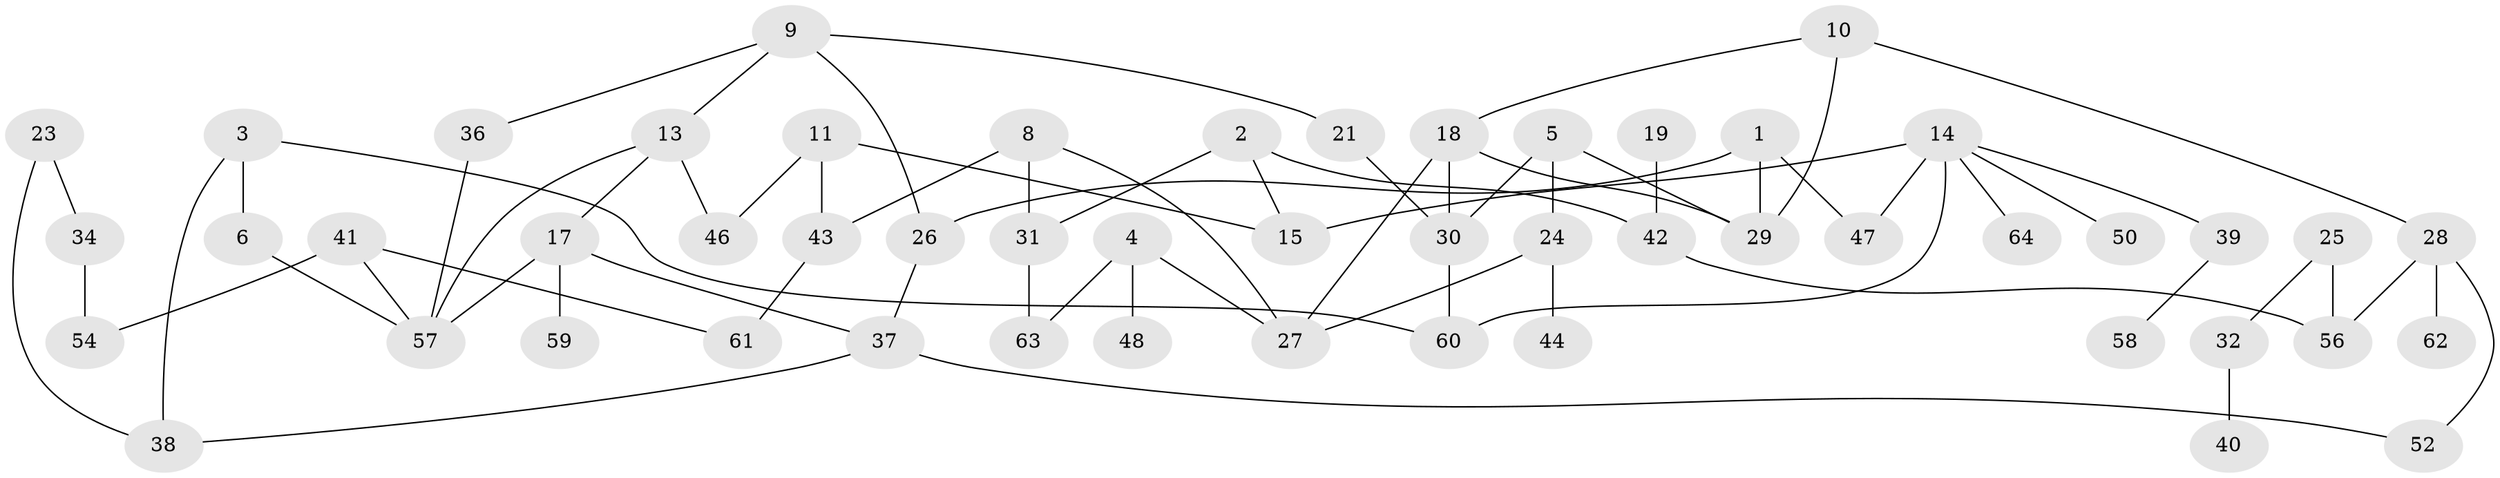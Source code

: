 // original degree distribution, {3: 0.2336448598130841, 0: 0.102803738317757, 1: 0.2897196261682243, 5: 0.04672897196261682, 4: 0.08411214953271028, 2: 0.2336448598130841, 7: 0.009345794392523364}
// Generated by graph-tools (version 1.1) at 2025/48/03/04/25 22:48:20]
// undirected, 52 vertices, 69 edges
graph export_dot {
  node [color=gray90,style=filled];
  1;
  2;
  3;
  4;
  5;
  6;
  8;
  9;
  10;
  11;
  13;
  14;
  15;
  17;
  18;
  19;
  21;
  23;
  24;
  25;
  26;
  27;
  28;
  29;
  30;
  31;
  32;
  34;
  36;
  37;
  38;
  39;
  40;
  41;
  42;
  43;
  44;
  46;
  47;
  48;
  50;
  52;
  54;
  56;
  57;
  58;
  59;
  60;
  61;
  62;
  63;
  64;
  1 -- 26 [weight=1.0];
  1 -- 29 [weight=1.0];
  1 -- 47 [weight=1.0];
  2 -- 15 [weight=1.0];
  2 -- 31 [weight=1.0];
  2 -- 42 [weight=1.0];
  3 -- 6 [weight=1.0];
  3 -- 38 [weight=1.0];
  3 -- 60 [weight=1.0];
  4 -- 27 [weight=1.0];
  4 -- 48 [weight=1.0];
  4 -- 63 [weight=1.0];
  5 -- 24 [weight=1.0];
  5 -- 29 [weight=1.0];
  5 -- 30 [weight=1.0];
  6 -- 57 [weight=1.0];
  8 -- 27 [weight=1.0];
  8 -- 31 [weight=1.0];
  8 -- 43 [weight=1.0];
  9 -- 13 [weight=1.0];
  9 -- 21 [weight=1.0];
  9 -- 26 [weight=1.0];
  9 -- 36 [weight=1.0];
  10 -- 18 [weight=1.0];
  10 -- 28 [weight=1.0];
  10 -- 29 [weight=1.0];
  11 -- 15 [weight=1.0];
  11 -- 43 [weight=1.0];
  11 -- 46 [weight=1.0];
  13 -- 17 [weight=1.0];
  13 -- 46 [weight=1.0];
  13 -- 57 [weight=1.0];
  14 -- 15 [weight=2.0];
  14 -- 39 [weight=1.0];
  14 -- 47 [weight=1.0];
  14 -- 50 [weight=1.0];
  14 -- 60 [weight=1.0];
  14 -- 64 [weight=1.0];
  17 -- 37 [weight=1.0];
  17 -- 57 [weight=1.0];
  17 -- 59 [weight=1.0];
  18 -- 27 [weight=1.0];
  18 -- 29 [weight=1.0];
  18 -- 30 [weight=1.0];
  19 -- 42 [weight=1.0];
  21 -- 30 [weight=1.0];
  23 -- 34 [weight=1.0];
  23 -- 38 [weight=1.0];
  24 -- 27 [weight=1.0];
  24 -- 44 [weight=1.0];
  25 -- 32 [weight=1.0];
  25 -- 56 [weight=1.0];
  26 -- 37 [weight=1.0];
  28 -- 52 [weight=1.0];
  28 -- 56 [weight=1.0];
  28 -- 62 [weight=1.0];
  30 -- 60 [weight=1.0];
  31 -- 63 [weight=1.0];
  32 -- 40 [weight=1.0];
  34 -- 54 [weight=1.0];
  36 -- 57 [weight=1.0];
  37 -- 38 [weight=1.0];
  37 -- 52 [weight=1.0];
  39 -- 58 [weight=1.0];
  41 -- 54 [weight=1.0];
  41 -- 57 [weight=1.0];
  41 -- 61 [weight=1.0];
  42 -- 56 [weight=1.0];
  43 -- 61 [weight=1.0];
}
